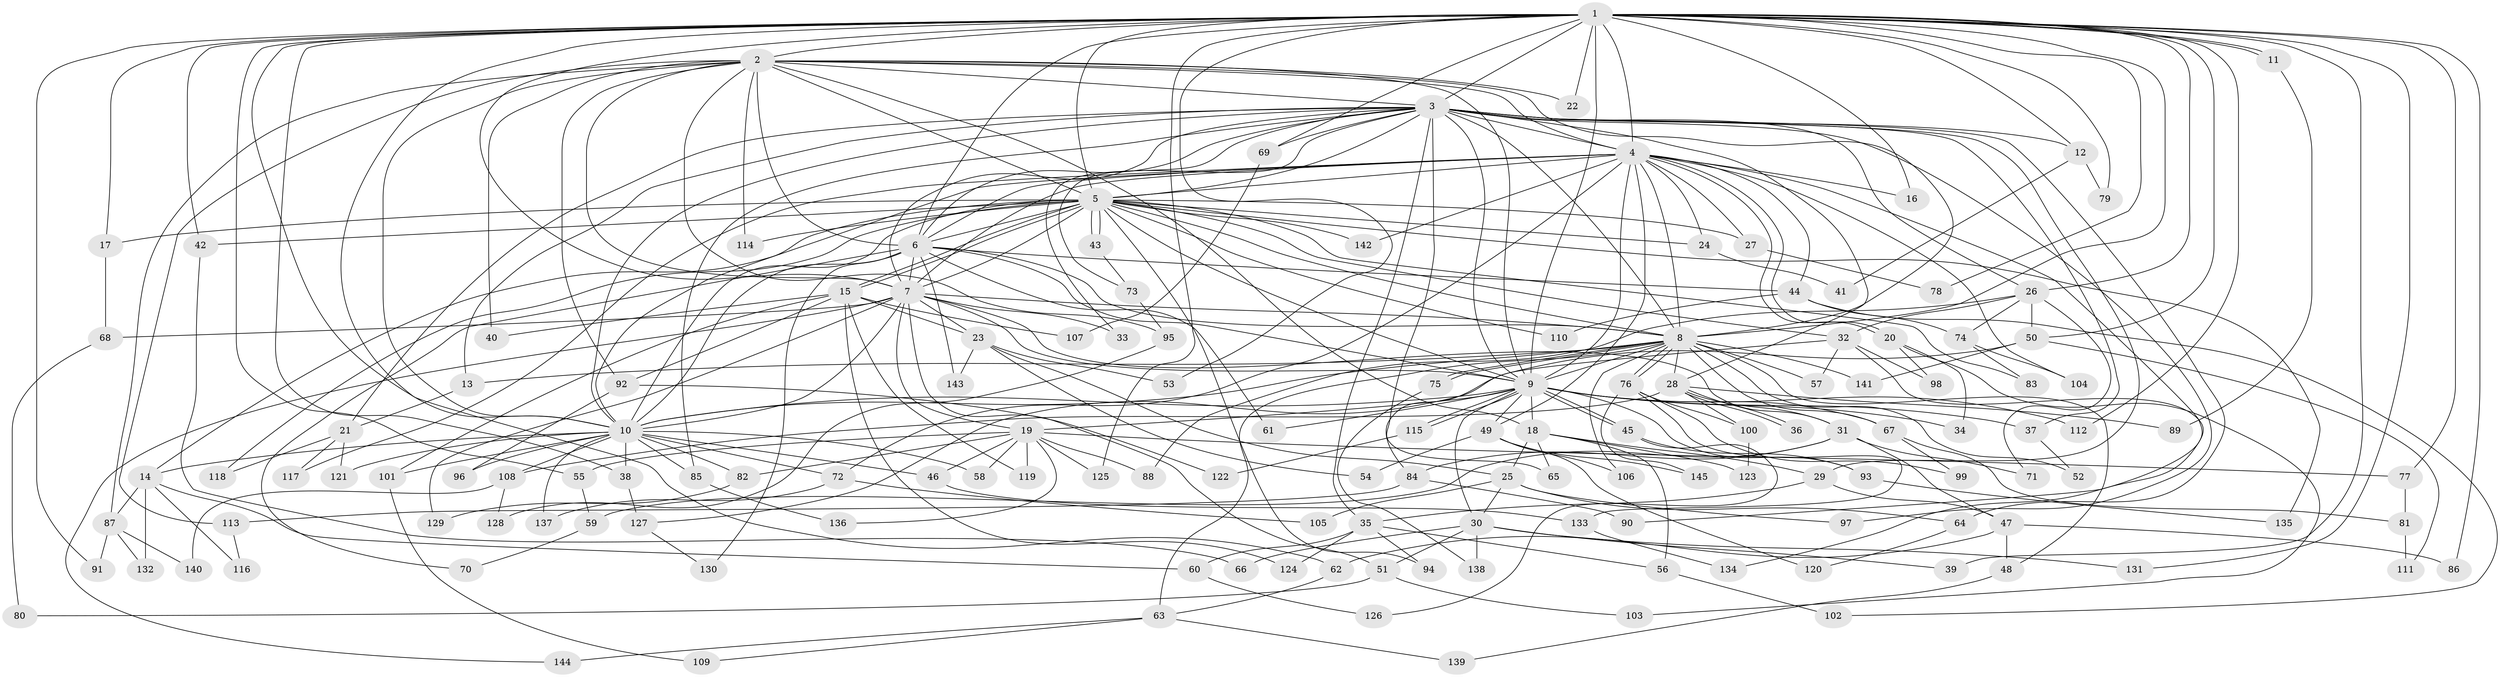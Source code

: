 // coarse degree distribution, {30: 0.011494252873563218, 17: 0.011494252873563218, 22: 0.022988505747126436, 20: 0.022988505747126436, 26: 0.011494252873563218, 14: 0.011494252873563218, 19: 0.011494252873563218, 23: 0.011494252873563218, 3: 0.21839080459770116, 4: 0.09195402298850575, 5: 0.04597701149425287, 9: 0.011494252873563218, 2: 0.367816091954023, 7: 0.034482758620689655, 11: 0.022988505747126436, 6: 0.06896551724137931, 8: 0.022988505747126436}
// Generated by graph-tools (version 1.1) at 2025/17/03/04/25 18:17:34]
// undirected, 145 vertices, 315 edges
graph export_dot {
graph [start="1"]
  node [color=gray90,style=filled];
  1;
  2;
  3;
  4;
  5;
  6;
  7;
  8;
  9;
  10;
  11;
  12;
  13;
  14;
  15;
  16;
  17;
  18;
  19;
  20;
  21;
  22;
  23;
  24;
  25;
  26;
  27;
  28;
  29;
  30;
  31;
  32;
  33;
  34;
  35;
  36;
  37;
  38;
  39;
  40;
  41;
  42;
  43;
  44;
  45;
  46;
  47;
  48;
  49;
  50;
  51;
  52;
  53;
  54;
  55;
  56;
  57;
  58;
  59;
  60;
  61;
  62;
  63;
  64;
  65;
  66;
  67;
  68;
  69;
  70;
  71;
  72;
  73;
  74;
  75;
  76;
  77;
  78;
  79;
  80;
  81;
  82;
  83;
  84;
  85;
  86;
  87;
  88;
  89;
  90;
  91;
  92;
  93;
  94;
  95;
  96;
  97;
  98;
  99;
  100;
  101;
  102;
  103;
  104;
  105;
  106;
  107;
  108;
  109;
  110;
  111;
  112;
  113;
  114;
  115;
  116;
  117;
  118;
  119;
  120;
  121;
  122;
  123;
  124;
  125;
  126;
  127;
  128;
  129;
  130;
  131;
  132;
  133;
  134;
  135;
  136;
  137;
  138;
  139;
  140;
  141;
  142;
  143;
  144;
  145;
  1 -- 2;
  1 -- 3;
  1 -- 4;
  1 -- 5;
  1 -- 6;
  1 -- 7;
  1 -- 8;
  1 -- 9;
  1 -- 10;
  1 -- 11;
  1 -- 11;
  1 -- 12;
  1 -- 16;
  1 -- 17;
  1 -- 22;
  1 -- 26;
  1 -- 38;
  1 -- 39;
  1 -- 42;
  1 -- 50;
  1 -- 53;
  1 -- 55;
  1 -- 62;
  1 -- 69;
  1 -- 77;
  1 -- 78;
  1 -- 79;
  1 -- 86;
  1 -- 91;
  1 -- 112;
  1 -- 125;
  1 -- 131;
  2 -- 3;
  2 -- 4;
  2 -- 5;
  2 -- 6;
  2 -- 7;
  2 -- 8;
  2 -- 9;
  2 -- 10;
  2 -- 18;
  2 -- 22;
  2 -- 40;
  2 -- 87;
  2 -- 92;
  2 -- 95;
  2 -- 113;
  2 -- 114;
  3 -- 4;
  3 -- 5;
  3 -- 6;
  3 -- 7;
  3 -- 8;
  3 -- 9;
  3 -- 10;
  3 -- 12;
  3 -- 13;
  3 -- 21;
  3 -- 26;
  3 -- 28;
  3 -- 29;
  3 -- 33;
  3 -- 35;
  3 -- 37;
  3 -- 64;
  3 -- 65;
  3 -- 69;
  3 -- 73;
  3 -- 85;
  3 -- 97;
  4 -- 5;
  4 -- 6;
  4 -- 7;
  4 -- 8;
  4 -- 9;
  4 -- 10;
  4 -- 16;
  4 -- 20;
  4 -- 20;
  4 -- 24;
  4 -- 27;
  4 -- 44;
  4 -- 49;
  4 -- 72;
  4 -- 90;
  4 -- 104;
  4 -- 117;
  4 -- 142;
  5 -- 6;
  5 -- 7;
  5 -- 8;
  5 -- 9;
  5 -- 10;
  5 -- 14;
  5 -- 15;
  5 -- 15;
  5 -- 17;
  5 -- 24;
  5 -- 27;
  5 -- 32;
  5 -- 42;
  5 -- 43;
  5 -- 43;
  5 -- 83;
  5 -- 94;
  5 -- 110;
  5 -- 114;
  5 -- 118;
  5 -- 135;
  5 -- 142;
  6 -- 7;
  6 -- 8;
  6 -- 9;
  6 -- 10;
  6 -- 44;
  6 -- 61;
  6 -- 70;
  6 -- 130;
  6 -- 143;
  7 -- 8;
  7 -- 9;
  7 -- 10;
  7 -- 19;
  7 -- 23;
  7 -- 31;
  7 -- 33;
  7 -- 51;
  7 -- 68;
  7 -- 129;
  7 -- 144;
  8 -- 9;
  8 -- 10;
  8 -- 13;
  8 -- 28;
  8 -- 48;
  8 -- 52;
  8 -- 57;
  8 -- 63;
  8 -- 67;
  8 -- 75;
  8 -- 75;
  8 -- 76;
  8 -- 76;
  8 -- 106;
  8 -- 141;
  9 -- 10;
  9 -- 18;
  9 -- 19;
  9 -- 30;
  9 -- 34;
  9 -- 37;
  9 -- 45;
  9 -- 45;
  9 -- 49;
  9 -- 61;
  9 -- 67;
  9 -- 93;
  9 -- 112;
  9 -- 115;
  9 -- 115;
  10 -- 14;
  10 -- 38;
  10 -- 46;
  10 -- 58;
  10 -- 72;
  10 -- 82;
  10 -- 85;
  10 -- 96;
  10 -- 101;
  10 -- 108;
  10 -- 121;
  10 -- 137;
  11 -- 89;
  12 -- 41;
  12 -- 79;
  13 -- 21;
  14 -- 60;
  14 -- 87;
  14 -- 116;
  14 -- 132;
  15 -- 23;
  15 -- 40;
  15 -- 92;
  15 -- 101;
  15 -- 107;
  15 -- 119;
  15 -- 124;
  17 -- 68;
  18 -- 25;
  18 -- 29;
  18 -- 56;
  18 -- 65;
  18 -- 123;
  19 -- 46;
  19 -- 55;
  19 -- 58;
  19 -- 77;
  19 -- 82;
  19 -- 88;
  19 -- 119;
  19 -- 125;
  19 -- 136;
  20 -- 34;
  20 -- 98;
  20 -- 103;
  21 -- 117;
  21 -- 118;
  21 -- 121;
  23 -- 25;
  23 -- 53;
  23 -- 54;
  23 -- 143;
  24 -- 41;
  25 -- 30;
  25 -- 64;
  25 -- 97;
  25 -- 105;
  26 -- 32;
  26 -- 50;
  26 -- 71;
  26 -- 74;
  26 -- 88;
  27 -- 78;
  28 -- 31;
  28 -- 36;
  28 -- 36;
  28 -- 89;
  28 -- 100;
  28 -- 108;
  29 -- 35;
  29 -- 47;
  30 -- 39;
  30 -- 51;
  30 -- 66;
  30 -- 131;
  30 -- 138;
  31 -- 47;
  31 -- 59;
  31 -- 71;
  31 -- 84;
  32 -- 57;
  32 -- 84;
  32 -- 98;
  32 -- 134;
  35 -- 56;
  35 -- 60;
  35 -- 94;
  35 -- 124;
  37 -- 52;
  38 -- 127;
  42 -- 66;
  43 -- 73;
  44 -- 74;
  44 -- 102;
  44 -- 110;
  45 -- 93;
  45 -- 126;
  46 -- 133;
  47 -- 48;
  47 -- 62;
  47 -- 86;
  48 -- 139;
  49 -- 54;
  49 -- 106;
  49 -- 120;
  49 -- 145;
  50 -- 111;
  50 -- 127;
  50 -- 141;
  51 -- 80;
  51 -- 103;
  55 -- 59;
  56 -- 102;
  59 -- 70;
  60 -- 126;
  62 -- 63;
  63 -- 109;
  63 -- 139;
  63 -- 144;
  64 -- 120;
  67 -- 81;
  67 -- 99;
  68 -- 80;
  69 -- 107;
  72 -- 105;
  72 -- 137;
  73 -- 95;
  74 -- 83;
  74 -- 104;
  75 -- 138;
  76 -- 99;
  76 -- 100;
  76 -- 133;
  76 -- 145;
  77 -- 81;
  81 -- 111;
  82 -- 129;
  84 -- 90;
  84 -- 113;
  85 -- 136;
  87 -- 91;
  87 -- 132;
  87 -- 140;
  92 -- 96;
  92 -- 122;
  93 -- 135;
  95 -- 128;
  100 -- 123;
  101 -- 109;
  108 -- 128;
  108 -- 140;
  113 -- 116;
  115 -- 122;
  127 -- 130;
  133 -- 134;
}
